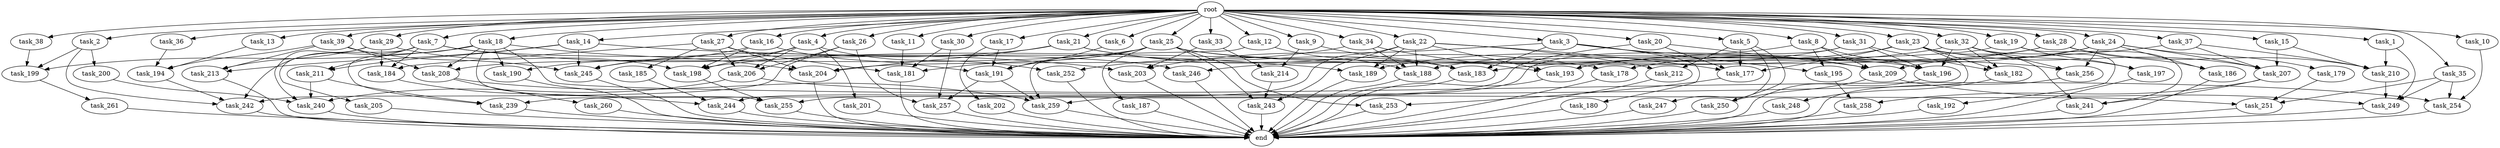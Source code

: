 digraph G {
  task_189 [size="13314398617.600000"];
  task_260 [size="773094113.280000"];
  task_240 [size="13314398617.600000"];
  task_15 [size="10.240000"];
  task_185 [size="773094113.280000"];
  task_9 [size="10.240000"];
  task_183 [size="5153960755.200000"];
  task_4 [size="10.240000"];
  task_179 [size="6957847019.520000"];
  task_245 [size="11596411699.200001"];
  task_13 [size="10.240000"];
  task_14 [size="10.240000"];
  task_253 [size="14087492730.880001"];
  task_3 [size="10.240000"];
  task_200 [size="3092376453.120000"];
  task_204 [size="4037269258.240000"];
  task_192 [size="4209067950.080000"];
  task_5 [size="10.240000"];
  task_199 [size="6012954214.400001"];
  task_20 [size="10.240000"];
  task_239 [size="9878424780.800001"];
  task_213 [size="8504035246.080000"];
  task_26 [size="10.240000"];
  task_28 [size="10.240000"];
  task_19 [size="10.240000"];
  task_188 [size="11940009082.880001"];
  task_203 [size="2834678415.360000"];
  task_208 [size="12884901888.000000"];
  task_2 [size="10.240000"];
  task_186 [size="10050223472.639999"];
  task_251 [size="12197707120.639999"];
  task_7 [size="10.240000"];
  task_1 [size="10.240000"];
  task_25 [size="10.240000"];
  task_190 [size="9105330667.520000"];
  task_201 [size="6957847019.520000"];
  task_36 [size="10.240000"];
  task_31 [size="10.240000"];
  task_209 [size="22849226014.720001"];
  task_191 [size="26714696581.119999"];
  task_23 [size="10.240000"];
  task_261 [size="3092376453.120000"];
  task_194 [size="13142599925.760000"];
  task_193 [size="10222022164.480000"];
  task_29 [size="10.240000"];
  task_257 [size="18296560680.959999"];
  task_30 [size="10.240000"];
  task_205 [size="2147483648.000000"];
  task_197 [size="4982162063.360000"];
  task_195 [size="7301444403.200000"];
  task_246 [size="5239860101.120000"];
  task_180 [size="343597383.680000"];
  task_198 [size="22333829939.200001"];
  task_210 [size="6012954214.400001"];
  task_184 [size="7129645711.360001"];
  task_244 [size="21045339750.400002"];
  task_24 [size="10.240000"];
  task_18 [size="10.240000"];
  task_243 [size="19756849561.600002"];
  task_249 [size="16149077032.960001"];
  task_254 [size="8675833937.920000"];
  task_242 [size="17695265259.520000"];
  task_32 [size="10.240000"];
  task_12 [size="10.240000"];
  task_22 [size="10.240000"];
  task_248 [size="3092376453.120000"];
  task_21 [size="10.240000"];
  task_177 [size="20529943674.880001"];
  task_256 [size="19756849561.600002"];
  task_16 [size="10.240000"];
  task_212 [size="11166914969.600000"];
  task_259 [size="10565619548.160000"];
  task_39 [size="10.240000"];
  task_8 [size="10.240000"];
  task_34 [size="10.240000"];
  root [size="0.000000"];
  task_17 [size="10.240000"];
  task_214 [size="3435973836.800000"];
  end [size="0.000000"];
  task_178 [size="7301444403.200000"];
  task_10 [size="10.240000"];
  task_207 [size="9878424780.800001"];
  task_27 [size="10.240000"];
  task_182 [size="9191230013.440001"];
  task_6 [size="10.240000"];
  task_37 [size="10.240000"];
  task_35 [size="10.240000"];
  task_33 [size="10.240000"];
  task_241 [size="1889785610.240000"];
  task_202 [size="4209067950.080000"];
  task_38 [size="10.240000"];
  task_181 [size="22162031247.360001"];
  task_196 [size="23965917511.680000"];
  task_255 [size="13314398617.600000"];
  task_247 [size="6957847019.520000"];
  task_206 [size="13228499271.680000"];
  task_187 [size="8589934592.000000"];
  task_211 [size="4294967296.000000"];
  task_11 [size="10.240000"];
  task_258 [size="4552665333.760000"];
  task_250 [size="11166914969.600000"];
  task_252 [size="9105330667.520000"];

  task_189 -> end [size="1.000000"];
  task_260 -> end [size="1.000000"];
  task_240 -> end [size="1.000000"];
  task_15 -> task_207 [size="75497472.000000"];
  task_15 -> task_210 [size="75497472.000000"];
  task_185 -> task_244 [size="679477248.000000"];
  task_9 -> task_183 [size="301989888.000000"];
  task_9 -> task_214 [size="301989888.000000"];
  task_183 -> end [size="1.000000"];
  task_4 -> task_198 [size="679477248.000000"];
  task_4 -> task_201 [size="679477248.000000"];
  task_4 -> task_206 [size="679477248.000000"];
  task_4 -> task_245 [size="679477248.000000"];
  task_4 -> task_252 [size="679477248.000000"];
  task_179 -> task_251 [size="301989888.000000"];
  task_245 -> end [size="1.000000"];
  task_13 -> task_194 [size="536870912.000000"];
  task_14 -> task_211 [size="209715200.000000"];
  task_14 -> task_189 [size="209715200.000000"];
  task_14 -> task_245 [size="209715200.000000"];
  task_14 -> task_213 [size="209715200.000000"];
  task_253 -> end [size="1.000000"];
  task_3 -> task_203 [size="33554432.000000"];
  task_3 -> task_180 [size="33554432.000000"];
  task_3 -> task_209 [size="33554432.000000"];
  task_3 -> task_183 [size="33554432.000000"];
  task_3 -> task_195 [size="33554432.000000"];
  task_200 -> task_240 [size="75497472.000000"];
  task_204 -> end [size="1.000000"];
  task_192 -> end [size="1.000000"];
  task_5 -> task_250 [size="679477248.000000"];
  task_5 -> task_177 [size="679477248.000000"];
  task_5 -> task_247 [size="679477248.000000"];
  task_5 -> task_212 [size="679477248.000000"];
  task_199 -> task_261 [size="301989888.000000"];
  task_20 -> task_209 [size="838860800.000000"];
  task_20 -> task_244 [size="838860800.000000"];
  task_20 -> task_177 [size="838860800.000000"];
  task_239 -> end [size="1.000000"];
  task_213 -> end [size="1.000000"];
  task_26 -> task_242 [size="536870912.000000"];
  task_26 -> task_257 [size="536870912.000000"];
  task_26 -> task_206 [size="536870912.000000"];
  task_28 -> task_186 [size="301989888.000000"];
  task_28 -> task_193 [size="301989888.000000"];
  task_28 -> task_210 [size="301989888.000000"];
  task_28 -> task_246 [size="301989888.000000"];
  task_19 -> task_197 [size="75497472.000000"];
  task_19 -> task_204 [size="75497472.000000"];
  task_19 -> task_241 [size="75497472.000000"];
  task_188 -> end [size="1.000000"];
  task_203 -> end [size="1.000000"];
  task_208 -> task_260 [size="75497472.000000"];
  task_208 -> task_259 [size="75497472.000000"];
  task_2 -> task_199 [size="301989888.000000"];
  task_2 -> task_242 [size="301989888.000000"];
  task_2 -> task_200 [size="301989888.000000"];
  task_186 -> end [size="1.000000"];
  task_251 -> end [size="1.000000"];
  task_7 -> task_211 [size="209715200.000000"];
  task_7 -> task_246 [size="209715200.000000"];
  task_7 -> task_184 [size="209715200.000000"];
  task_7 -> task_203 [size="209715200.000000"];
  task_7 -> task_242 [size="209715200.000000"];
  task_7 -> task_205 [size="209715200.000000"];
  task_1 -> task_249 [size="75497472.000000"];
  task_1 -> task_210 [size="75497472.000000"];
  task_25 -> task_181 [size="838860800.000000"];
  task_25 -> task_196 [size="838860800.000000"];
  task_25 -> task_191 [size="838860800.000000"];
  task_25 -> task_243 [size="838860800.000000"];
  task_25 -> task_253 [size="838860800.000000"];
  task_25 -> task_208 [size="838860800.000000"];
  task_25 -> task_256 [size="838860800.000000"];
  task_25 -> task_187 [size="838860800.000000"];
  task_190 -> end [size="1.000000"];
  task_201 -> end [size="1.000000"];
  task_36 -> task_194 [size="536870912.000000"];
  task_31 -> task_188 [size="411041792.000000"];
  task_31 -> task_196 [size="411041792.000000"];
  task_31 -> task_182 [size="411041792.000000"];
  task_31 -> task_255 [size="411041792.000000"];
  task_209 -> task_250 [size="411041792.000000"];
  task_209 -> task_249 [size="411041792.000000"];
  task_191 -> task_257 [size="411041792.000000"];
  task_191 -> task_259 [size="411041792.000000"];
  task_23 -> task_239 [size="75497472.000000"];
  task_23 -> task_207 [size="75497472.000000"];
  task_23 -> task_182 [size="75497472.000000"];
  task_23 -> task_177 [size="75497472.000000"];
  task_23 -> task_193 [size="75497472.000000"];
  task_23 -> task_241 [size="75497472.000000"];
  task_261 -> end [size="1.000000"];
  task_194 -> task_242 [size="679477248.000000"];
  task_193 -> end [size="1.000000"];
  task_29 -> task_198 [size="411041792.000000"];
  task_29 -> task_184 [size="411041792.000000"];
  task_29 -> task_213 [size="411041792.000000"];
  task_29 -> task_240 [size="411041792.000000"];
  task_257 -> end [size="1.000000"];
  task_30 -> task_181 [size="838860800.000000"];
  task_30 -> task_257 [size="838860800.000000"];
  task_205 -> end [size="1.000000"];
  task_197 -> end [size="1.000000"];
  task_195 -> task_258 [size="411041792.000000"];
  task_246 -> end [size="1.000000"];
  task_180 -> end [size="1.000000"];
  task_198 -> task_255 [size="679477248.000000"];
  task_210 -> task_249 [size="411041792.000000"];
  task_184 -> task_244 [size="536870912.000000"];
  task_244 -> end [size="1.000000"];
  task_24 -> task_178 [size="679477248.000000"];
  task_24 -> task_209 [size="679477248.000000"];
  task_24 -> task_207 [size="679477248.000000"];
  task_24 -> task_186 [size="679477248.000000"];
  task_24 -> task_179 [size="679477248.000000"];
  task_24 -> task_256 [size="679477248.000000"];
  task_18 -> task_239 [size="209715200.000000"];
  task_18 -> task_190 [size="209715200.000000"];
  task_18 -> task_251 [size="209715200.000000"];
  task_18 -> task_255 [size="209715200.000000"];
  task_18 -> task_199 [size="209715200.000000"];
  task_18 -> task_208 [size="209715200.000000"];
  task_18 -> task_204 [size="209715200.000000"];
  task_243 -> end [size="1.000000"];
  task_249 -> end [size="1.000000"];
  task_254 -> end [size="1.000000"];
  task_242 -> end [size="1.000000"];
  task_32 -> task_197 [size="411041792.000000"];
  task_32 -> task_196 [size="411041792.000000"];
  task_32 -> task_192 [size="411041792.000000"];
  task_32 -> task_182 [size="411041792.000000"];
  task_32 -> task_198 [size="411041792.000000"];
  task_32 -> task_256 [size="411041792.000000"];
  task_12 -> task_188 [size="134217728.000000"];
  task_12 -> task_259 [size="134217728.000000"];
  task_22 -> task_188 [size="411041792.000000"];
  task_22 -> task_243 [size="411041792.000000"];
  task_22 -> task_177 [size="411041792.000000"];
  task_22 -> task_189 [size="411041792.000000"];
  task_22 -> task_193 [size="411041792.000000"];
  task_22 -> task_212 [size="411041792.000000"];
  task_22 -> task_259 [size="411041792.000000"];
  task_248 -> end [size="1.000000"];
  task_21 -> task_178 [size="33554432.000000"];
  task_21 -> task_204 [size="33554432.000000"];
  task_21 -> task_183 [size="33554432.000000"];
  task_21 -> task_245 [size="33554432.000000"];
  task_177 -> task_253 [size="536870912.000000"];
  task_256 -> end [size="1.000000"];
  task_16 -> task_198 [size="679477248.000000"];
  task_16 -> task_190 [size="679477248.000000"];
  task_16 -> task_191 [size="679477248.000000"];
  task_212 -> end [size="1.000000"];
  task_259 -> end [size="1.000000"];
  task_39 -> task_208 [size="209715200.000000"];
  task_39 -> task_194 [size="209715200.000000"];
  task_39 -> task_213 [size="209715200.000000"];
  task_39 -> task_245 [size="209715200.000000"];
  task_8 -> task_209 [size="679477248.000000"];
  task_8 -> task_189 [size="679477248.000000"];
  task_8 -> task_195 [size="679477248.000000"];
  task_8 -> task_196 [size="679477248.000000"];
  task_34 -> task_188 [size="209715200.000000"];
  task_34 -> task_193 [size="209715200.000000"];
  task_34 -> task_252 [size="209715200.000000"];
  root -> task_39 [size="1.000000"];
  root -> task_26 [size="1.000000"];
  root -> task_8 [size="1.000000"];
  root -> task_34 [size="1.000000"];
  root -> task_28 [size="1.000000"];
  root -> task_15 [size="1.000000"];
  root -> task_29 [size="1.000000"];
  root -> task_17 [size="1.000000"];
  root -> task_9 [size="1.000000"];
  root -> task_6 [size="1.000000"];
  root -> task_2 [size="1.000000"];
  root -> task_10 [size="1.000000"];
  root -> task_27 [size="1.000000"];
  root -> task_7 [size="1.000000"];
  root -> task_4 [size="1.000000"];
  root -> task_24 [size="1.000000"];
  root -> task_25 [size="1.000000"];
  root -> task_18 [size="1.000000"];
  root -> task_20 [size="1.000000"];
  root -> task_35 [size="1.000000"];
  root -> task_13 [size="1.000000"];
  root -> task_31 [size="1.000000"];
  root -> task_14 [size="1.000000"];
  root -> task_1 [size="1.000000"];
  root -> task_23 [size="1.000000"];
  root -> task_11 [size="1.000000"];
  root -> task_3 [size="1.000000"];
  root -> task_37 [size="1.000000"];
  root -> task_32 [size="1.000000"];
  root -> task_5 [size="1.000000"];
  root -> task_12 [size="1.000000"];
  root -> task_38 [size="1.000000"];
  root -> task_22 [size="1.000000"];
  root -> task_19 [size="1.000000"];
  root -> task_33 [size="1.000000"];
  root -> task_36 [size="1.000000"];
  root -> task_21 [size="1.000000"];
  root -> task_16 [size="1.000000"];
  root -> task_30 [size="1.000000"];
  task_17 -> task_202 [size="411041792.000000"];
  task_17 -> task_191 [size="411041792.000000"];
  task_214 -> task_243 [size="679477248.000000"];
  task_178 -> end [size="1.000000"];
  task_10 -> task_254 [size="33554432.000000"];
  task_207 -> task_258 [size="33554432.000000"];
  task_207 -> task_241 [size="33554432.000000"];
  task_27 -> task_181 [size="75497472.000000"];
  task_27 -> task_204 [size="75497472.000000"];
  task_27 -> task_206 [size="75497472.000000"];
  task_27 -> task_184 [size="75497472.000000"];
  task_27 -> task_185 [size="75497472.000000"];
  task_182 -> task_248 [size="301989888.000000"];
  task_6 -> task_191 [size="679477248.000000"];
  task_37 -> task_207 [size="134217728.000000"];
  task_37 -> task_183 [size="134217728.000000"];
  task_37 -> task_210 [size="134217728.000000"];
  task_35 -> task_249 [size="679477248.000000"];
  task_35 -> task_251 [size="679477248.000000"];
  task_35 -> task_254 [size="679477248.000000"];
  task_33 -> task_203 [size="33554432.000000"];
  task_33 -> task_214 [size="33554432.000000"];
  task_241 -> end [size="1.000000"];
  task_202 -> end [size="1.000000"];
  task_38 -> task_199 [size="75497472.000000"];
  task_181 -> end [size="1.000000"];
  task_196 -> end [size="1.000000"];
  task_255 -> end [size="1.000000"];
  task_247 -> end [size="1.000000"];
  task_206 -> task_254 [size="134217728.000000"];
  task_206 -> task_240 [size="134217728.000000"];
  task_187 -> end [size="1.000000"];
  task_211 -> task_239 [size="679477248.000000"];
  task_211 -> task_240 [size="679477248.000000"];
  task_11 -> task_181 [size="411041792.000000"];
  task_258 -> end [size="1.000000"];
  task_250 -> end [size="1.000000"];
  task_252 -> end [size="1.000000"];
}
